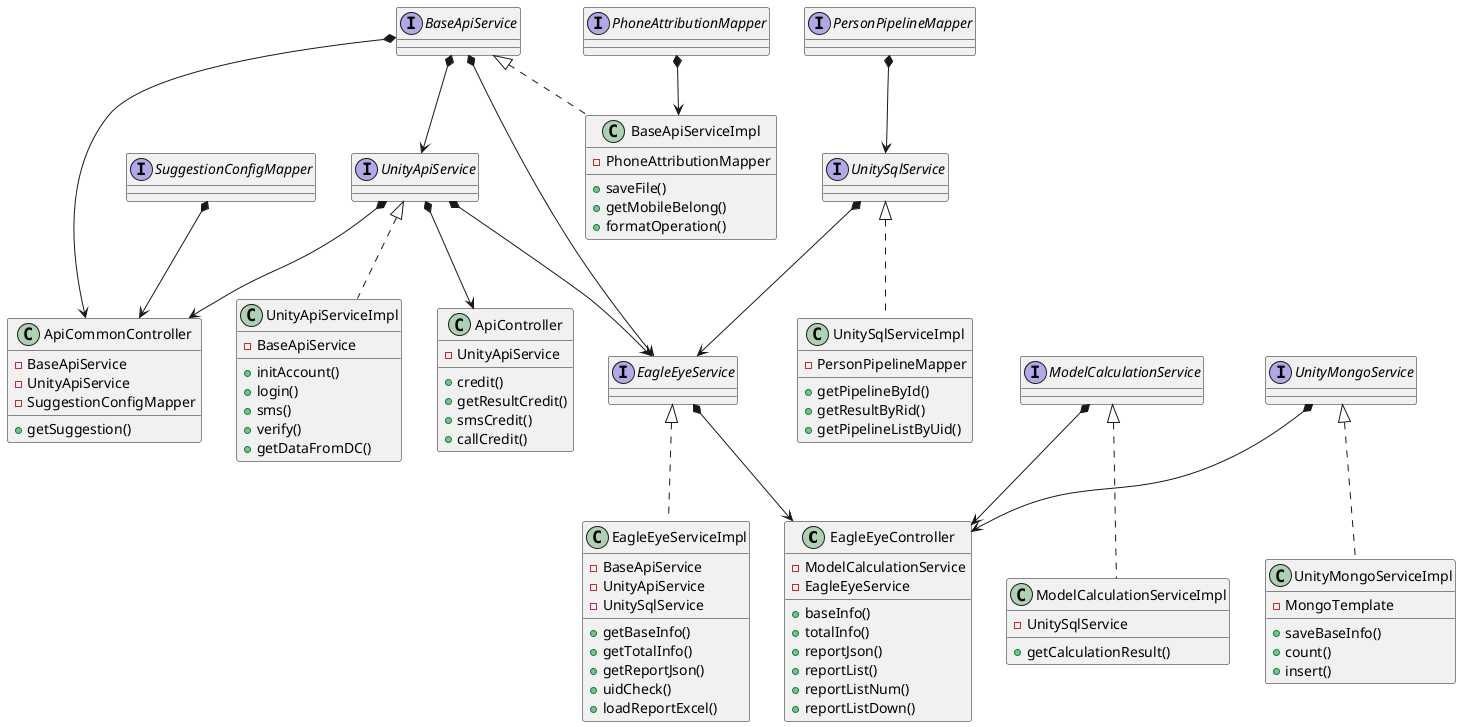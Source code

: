 @startuml

    class EagleEyeController{
      -ModelCalculationService
      -EagleEyeService
      +baseInfo()
      +totalInfo()
      +reportJson()
      +reportList()
      +reportListNum()
      +reportListDown()
    }
    class ApiController{
      -UnityApiService
      +credit()
      +getResultCredit()
      +smsCredit()
      +callCredit()
    }
    class ApiCommonController{
      -BaseApiService
      -UnityApiService
      -SuggestionConfigMapper
      +getSuggestion()
    }

    interface BaseApiService
    interface EagleEyeService
    interface ModelCalculationService
    interface UnityApiService
    interface UnityMongoService
    interface UnitySqlService

    interface PersonPipelineMapper
    interface PhoneAttributionMapper
    interface SuggestionConfigMapper

    class BaseApiServiceImpl implements BaseApiService{
      -PhoneAttributionMapper
      +saveFile()
      +getMobileBelong()
      +formatOperation()
    }

    class EagleEyeServiceImpl implements EagleEyeService{
      -BaseApiService
      -UnityApiService
      -UnitySqlService
      +getBaseInfo()
      +getTotalInfo()
      +getReportJson()
      +uidCheck()
      +loadReportExcel()
    }
    class ModelCalculationServiceImpl implements ModelCalculationService{
      -UnitySqlService
      +getCalculationResult()
    }
    class UnityApiServiceImpl implements UnityApiService{
      -BaseApiService
      +initAccount()
      +login()
      +sms()
      +verify()
      +getDataFromDC()
    }
    class UnityMongoServiceImpl implements UnityMongoService{
      -MongoTemplate
      +saveBaseInfo()
      +count()
      +insert()
    }
    class UnitySqlServiceImpl implements UnitySqlService{
      -PersonPipelineMapper
      +getPipelineById()
      +getResultByRid()
      +getPipelineListByUid()
    }

    ModelCalculationService *-->EagleEyeController
    EagleEyeService *-->EagleEyeController
    UnityMongoService *-->EagleEyeController

    BaseApiService *-->EagleEyeService
    UnityApiService *-->EagleEyeService
    UnitySqlService *-->EagleEyeService

    BaseApiService *-->UnityApiService

    PersonPipelineMapper *-->UnitySqlService

    BaseApiService *-->ApiCommonController
    UnityApiService *-->ApiCommonController
    SuggestionConfigMapper *-->ApiCommonController

    UnityApiService *-->ApiController

    PhoneAttributionMapper *-->BaseApiServiceImpl

@enduml
